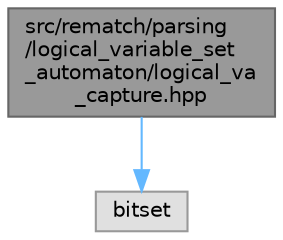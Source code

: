 digraph "src/rematch/parsing/logical_variable_set_automaton/logical_va_capture.hpp"
{
 // LATEX_PDF_SIZE
  bgcolor="transparent";
  edge [fontname=Helvetica,fontsize=10,labelfontname=Helvetica,labelfontsize=10];
  node [fontname=Helvetica,fontsize=10,shape=box,height=0.2,width=0.4];
  Node1 [label="src/rematch/parsing\l/logical_variable_set\l_automaton/logical_va\l_capture.hpp",height=0.2,width=0.4,color="gray40", fillcolor="grey60", style="filled", fontcolor="black",tooltip=" "];
  Node1 -> Node2 [color="steelblue1",style="solid"];
  Node2 [label="bitset",height=0.2,width=0.4,color="grey60", fillcolor="#E0E0E0", style="filled",tooltip=" "];
}
